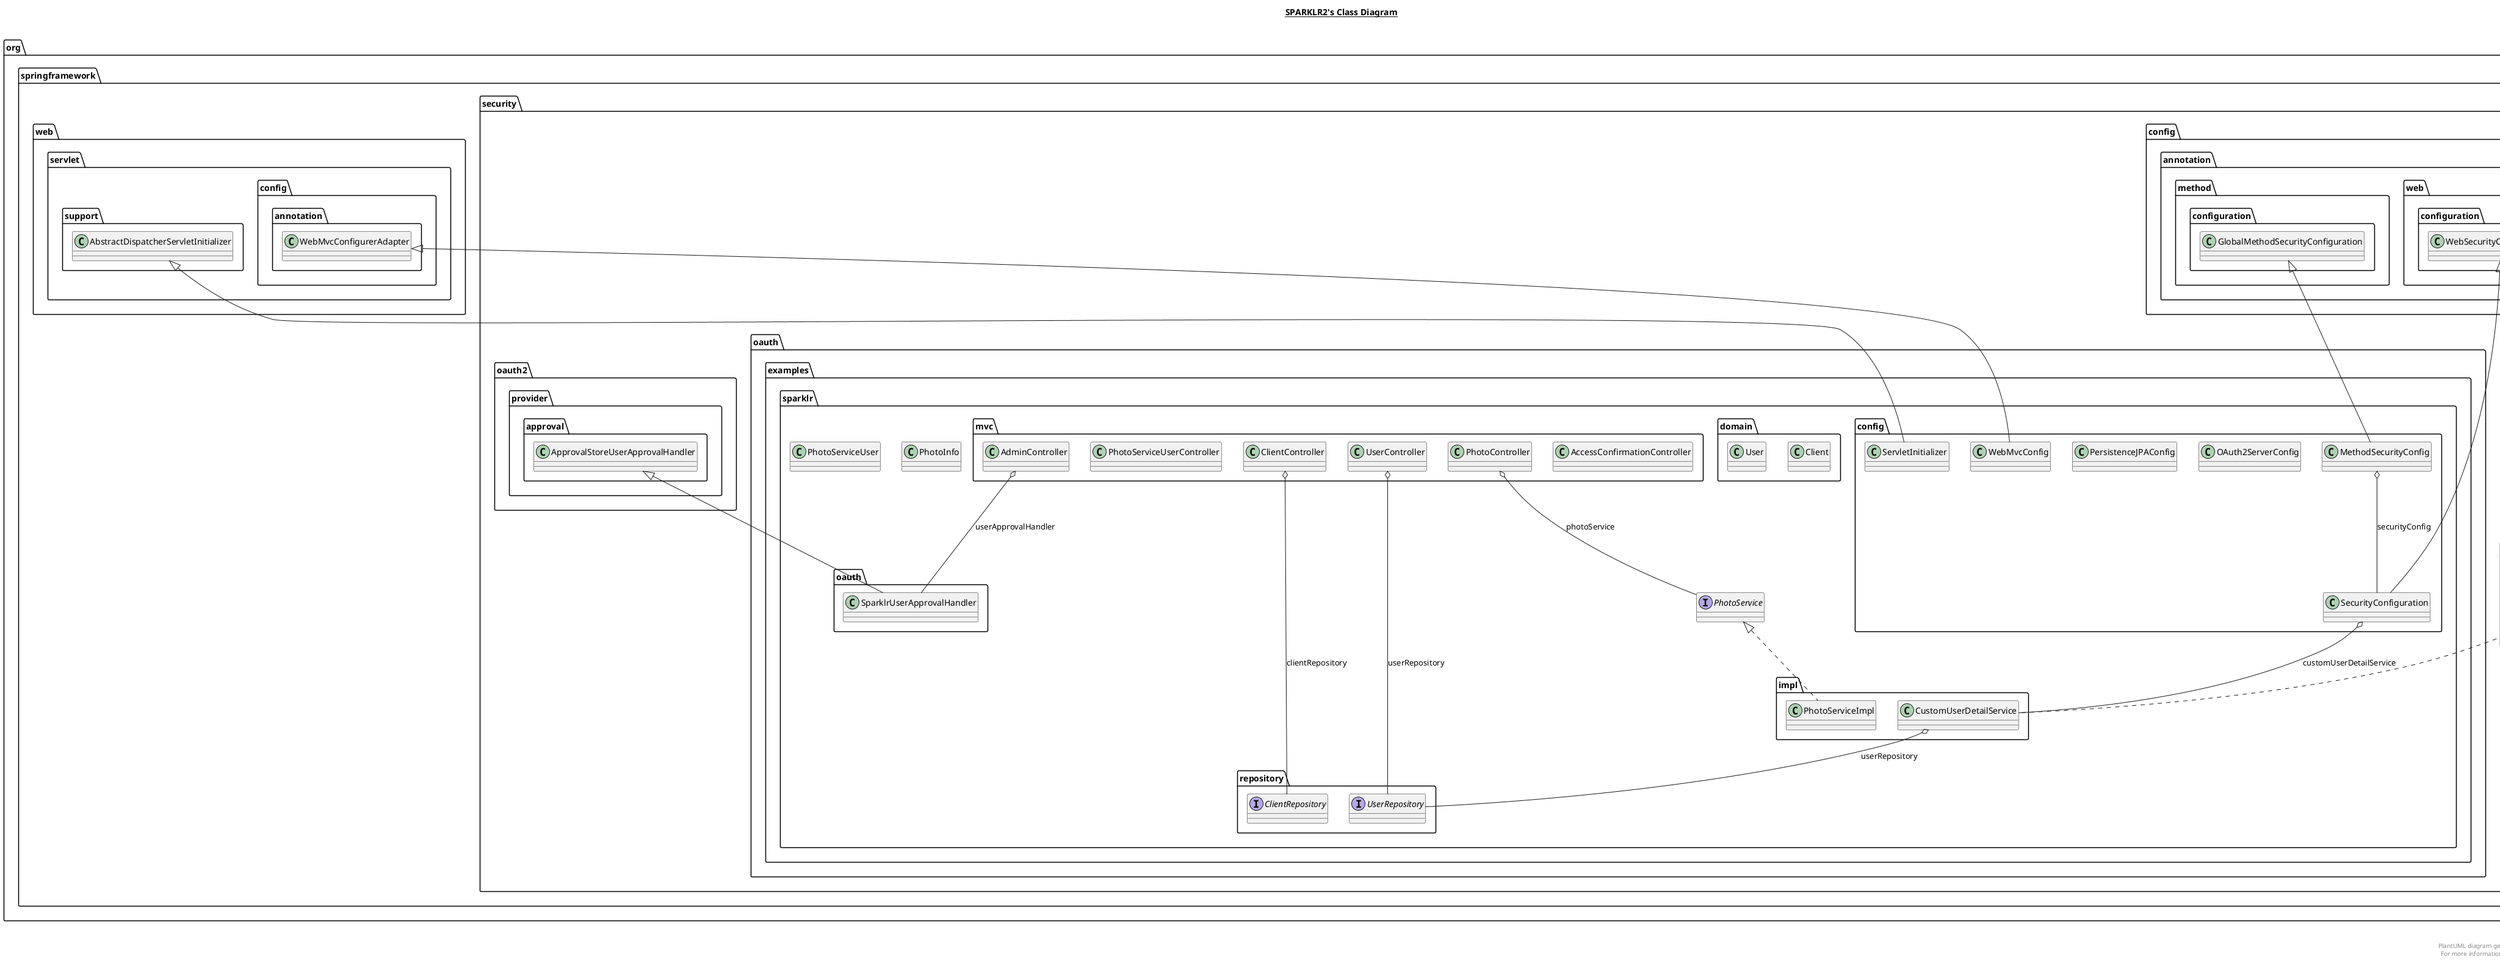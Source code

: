 @startuml

title __SPARKLR2's Class Diagram__\n

  namespace org.springframework.security.oauth.examples.sparklr {
    class org.springframework.security.oauth.examples.sparklr.PhotoInfo {
    }
  }
  

  namespace org.springframework.security.oauth.examples.sparklr {
    interface org.springframework.security.oauth.examples.sparklr.PhotoService {
    }
  }
  

  namespace org.springframework.security.oauth.examples.sparklr {
    class org.springframework.security.oauth.examples.sparklr.PhotoServiceUser {
    }
  }
  

  namespace org.springframework.security.oauth.examples.sparklr {
    namespace config {
      class org.springframework.security.oauth.examples.sparklr.config.MethodSecurityConfig {
      }
    }
  }
  

  namespace org.springframework.security.oauth.examples.sparklr {
    namespace config {
      class org.springframework.security.oauth.examples.sparklr.config.OAuth2ServerConfig {
      }
    }
  }
  

  namespace org.springframework.security.oauth.examples.sparklr {
    namespace config {
      class org.springframework.security.oauth.examples.sparklr.config.PersistenceJPAConfig {
      }
    }
  }
  

  namespace org.springframework.security.oauth.examples.sparklr {
    namespace config {
      class org.springframework.security.oauth.examples.sparklr.config.SecurityConfiguration {
      }
    }
  }
  

  namespace org.springframework.security.oauth.examples.sparklr {
    namespace config {
      class org.springframework.security.oauth.examples.sparklr.config.ServletInitializer {
      }
    }
  }
  

  namespace org.springframework.security.oauth.examples.sparklr {
    namespace config {
      class org.springframework.security.oauth.examples.sparklr.config.WebMvcConfig {
      }
    }
  }
  

  namespace org.springframework.security.oauth.examples.sparklr {
    namespace domain {
      class org.springframework.security.oauth.examples.sparklr.domain.Client {
      }
    }
  }
  

  namespace org.springframework.security.oauth.examples.sparklr {
    namespace domain {
      class org.springframework.security.oauth.examples.sparklr.domain.User {
      }
    }
  }
  

  namespace org.springframework.security.oauth.examples.sparklr {
    namespace impl {
      class org.springframework.security.oauth.examples.sparklr.impl.CustomUserDetailService {
      }
    }
  }
  

  namespace org.springframework.security.oauth.examples.sparklr {
    namespace impl {
      class org.springframework.security.oauth.examples.sparklr.impl.PhotoServiceImpl {
      }
    }
  }
  

  namespace org.springframework.security.oauth.examples.sparklr {
    namespace mvc {
      class org.springframework.security.oauth.examples.sparklr.mvc.AccessConfirmationController {
      }
    }
  }
  

  namespace org.springframework.security.oauth.examples.sparklr {
    namespace mvc {
      class org.springframework.security.oauth.examples.sparklr.mvc.AdminController {
      }
    }
  }
  

  namespace org.springframework.security.oauth.examples.sparklr {
    namespace mvc {
      class org.springframework.security.oauth.examples.sparklr.mvc.ClientController {
      }
    }
  }
  

  namespace org.springframework.security.oauth.examples.sparklr {
    namespace mvc {
      class org.springframework.security.oauth.examples.sparklr.mvc.PhotoController {
      }
    }
  }
  

  namespace org.springframework.security.oauth.examples.sparklr {
    namespace mvc {
      class org.springframework.security.oauth.examples.sparklr.mvc.PhotoServiceUserController {
      }
    }
  }
  

  namespace org.springframework.security.oauth.examples.sparklr {
    namespace mvc {
      class org.springframework.security.oauth.examples.sparklr.mvc.UserController {
      }
    }
  }
  

  namespace org.springframework.security.oauth.examples.sparklr {
    namespace oauth {
      class org.springframework.security.oauth.examples.sparklr.oauth.SparklrUserApprovalHandler {
      }
    }
  }
  

  namespace org.springframework.security.oauth.examples.sparklr {
    namespace repository {
      interface org.springframework.security.oauth.examples.sparklr.repository.ClientRepository {
      }
    }
  }
  

  namespace org.springframework.security.oauth.examples.sparklr {
    namespace repository {
      interface org.springframework.security.oauth.examples.sparklr.repository.UserRepository {
      }
    }
  }
  

  org.springframework.security.oauth.examples.sparklr.config.MethodSecurityConfig -up-|> org.springframework.security.config.annotation.method.configuration.GlobalMethodSecurityConfiguration
  org.springframework.security.oauth.examples.sparklr.config.MethodSecurityConfig o-- org.springframework.security.oauth.examples.sparklr.config.SecurityConfiguration : securityConfig
  org.springframework.security.oauth.examples.sparklr.config.SecurityConfiguration -up-|> org.springframework.security.config.annotation.web.configuration.WebSecurityConfigurerAdapter
  org.springframework.security.oauth.examples.sparklr.config.SecurityConfiguration o-- org.springframework.security.oauth.examples.sparklr.impl.CustomUserDetailService : customUserDetailService
  org.springframework.security.oauth.examples.sparklr.config.ServletInitializer -up-|> org.springframework.web.servlet.support.AbstractDispatcherServletInitializer
  org.springframework.security.oauth.examples.sparklr.config.WebMvcConfig -up-|> org.springframework.web.servlet.config.annotation.WebMvcConfigurerAdapter
  org.springframework.security.oauth.examples.sparklr.impl.CustomUserDetailService .up.|> org.springframework.security.core.userdetails.UserDetailsService
  org.springframework.security.oauth.examples.sparklr.impl.CustomUserDetailService o-- org.springframework.security.oauth.examples.sparklr.repository.UserRepository : userRepository
  org.springframework.security.oauth.examples.sparklr.impl.PhotoServiceImpl .up.|> org.springframework.security.oauth.examples.sparklr.PhotoService
  org.springframework.security.oauth.examples.sparklr.mvc.AdminController o-- org.springframework.security.oauth.examples.sparklr.oauth.SparklrUserApprovalHandler : userApprovalHandler
  org.springframework.security.oauth.examples.sparklr.mvc.ClientController o-- org.springframework.security.oauth.examples.sparklr.repository.ClientRepository : clientRepository
  org.springframework.security.oauth.examples.sparklr.mvc.PhotoController o-- org.springframework.security.oauth.examples.sparklr.PhotoService : photoService
  org.springframework.security.oauth.examples.sparklr.mvc.UserController o-- org.springframework.security.oauth.examples.sparklr.repository.UserRepository : userRepository
  org.springframework.security.oauth.examples.sparklr.oauth.SparklrUserApprovalHandler -up-|> org.springframework.security.oauth2.provider.approval.ApprovalStoreUserApprovalHandler


right footer


PlantUML diagram generated by SketchIt! (https://bitbucket.org/pmesmeur/sketch.it)
For more information about this tool, please contact philippe.mesmeur@gmail.com
endfooter

@enduml
